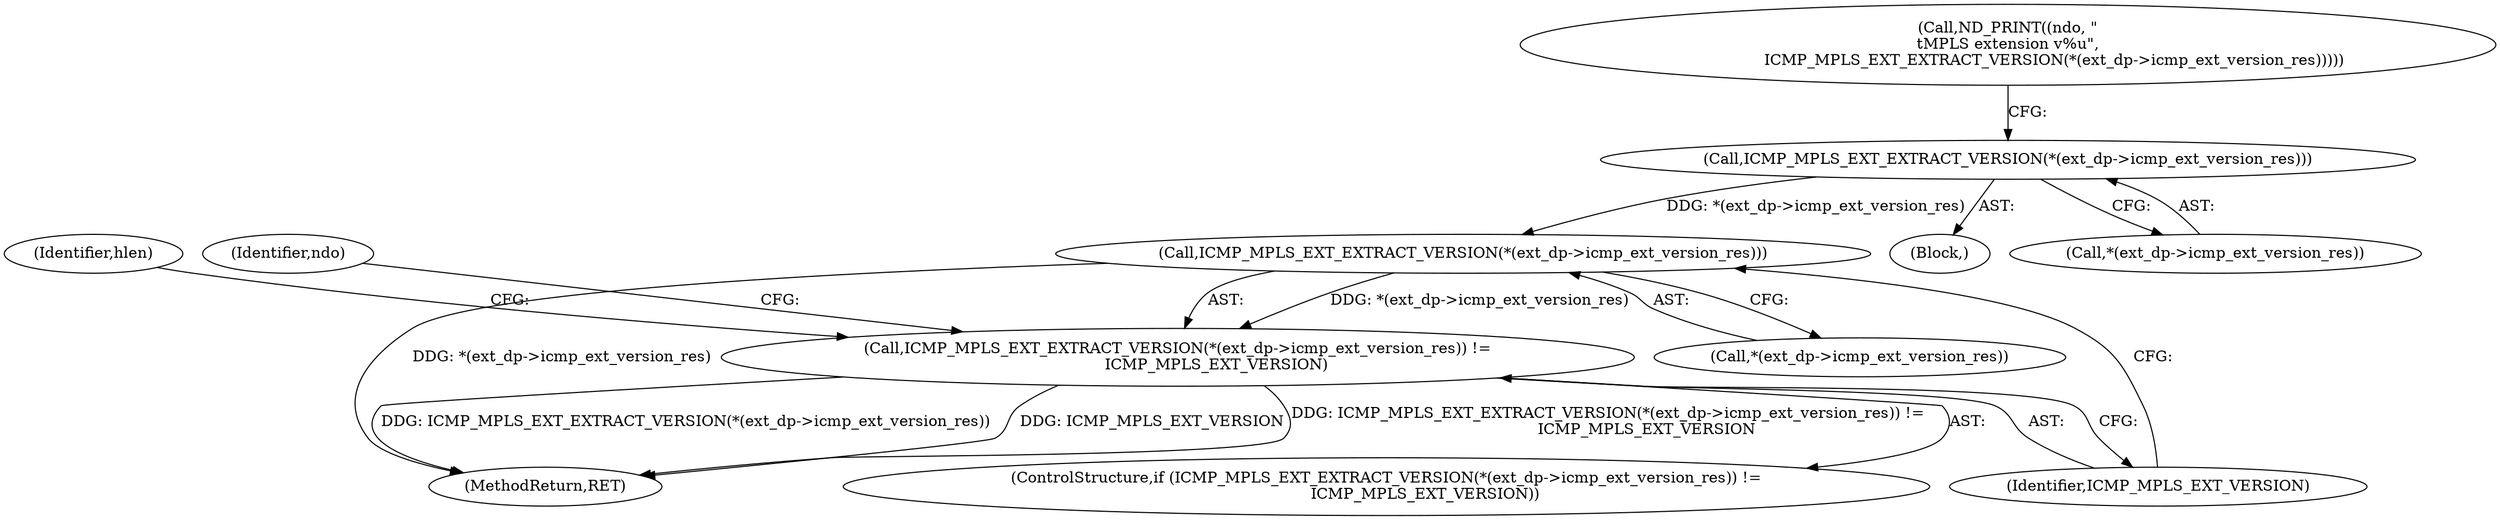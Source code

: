 digraph "0_tcpdump_2b62d1dda41590db29368ec7ba5f4faf3464765a@pointer" {
"1001046" [label="(Call,ICMP_MPLS_EXT_EXTRACT_VERSION(*(ext_dp->icmp_ext_version_res)))"];
"1001039" [label="(Call,ICMP_MPLS_EXT_EXTRACT_VERSION(*(ext_dp->icmp_ext_version_res)))"];
"1001045" [label="(Call,ICMP_MPLS_EXT_EXTRACT_VERSION(*(ext_dp->icmp_ext_version_res)) !=\n                ICMP_MPLS_EXT_VERSION)"];
"1001046" [label="(Call,ICMP_MPLS_EXT_EXTRACT_VERSION(*(ext_dp->icmp_ext_version_res)))"];
"1001037" [label="(Block,)"];
"1001260" [label="(MethodReturn,RET)"];
"1001059" [label="(Identifier,hlen)"];
"1001040" [label="(Call,*(ext_dp->icmp_ext_version_res))"];
"1001051" [label="(Identifier,ICMP_MPLS_EXT_VERSION)"];
"1001044" [label="(ControlStructure,if (ICMP_MPLS_EXT_EXTRACT_VERSION(*(ext_dp->icmp_ext_version_res)) !=\n                ICMP_MPLS_EXT_VERSION))"];
"1001047" [label="(Call,*(ext_dp->icmp_ext_version_res))"];
"1001034" [label="(Call,ND_PRINT((ndo, \"\n\tMPLS extension v%u\",\n                   ICMP_MPLS_EXT_EXTRACT_VERSION(*(ext_dp->icmp_ext_version_res)))))"];
"1001045" [label="(Call,ICMP_MPLS_EXT_EXTRACT_VERSION(*(ext_dp->icmp_ext_version_res)) !=\n                ICMP_MPLS_EXT_VERSION)"];
"1001039" [label="(Call,ICMP_MPLS_EXT_EXTRACT_VERSION(*(ext_dp->icmp_ext_version_res)))"];
"1001055" [label="(Identifier,ndo)"];
"1001046" -> "1001045"  [label="AST: "];
"1001046" -> "1001047"  [label="CFG: "];
"1001047" -> "1001046"  [label="AST: "];
"1001051" -> "1001046"  [label="CFG: "];
"1001046" -> "1001260"  [label="DDG: *(ext_dp->icmp_ext_version_res)"];
"1001046" -> "1001045"  [label="DDG: *(ext_dp->icmp_ext_version_res)"];
"1001039" -> "1001046"  [label="DDG: *(ext_dp->icmp_ext_version_res)"];
"1001039" -> "1001037"  [label="AST: "];
"1001039" -> "1001040"  [label="CFG: "];
"1001040" -> "1001039"  [label="AST: "];
"1001034" -> "1001039"  [label="CFG: "];
"1001045" -> "1001044"  [label="AST: "];
"1001045" -> "1001051"  [label="CFG: "];
"1001051" -> "1001045"  [label="AST: "];
"1001055" -> "1001045"  [label="CFG: "];
"1001059" -> "1001045"  [label="CFG: "];
"1001045" -> "1001260"  [label="DDG: ICMP_MPLS_EXT_VERSION"];
"1001045" -> "1001260"  [label="DDG: ICMP_MPLS_EXT_EXTRACT_VERSION(*(ext_dp->icmp_ext_version_res)) !=\n                ICMP_MPLS_EXT_VERSION"];
"1001045" -> "1001260"  [label="DDG: ICMP_MPLS_EXT_EXTRACT_VERSION(*(ext_dp->icmp_ext_version_res))"];
}
